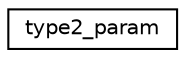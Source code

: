 digraph "Graphical Class Hierarchy"
{
 // LATEX_PDF_SIZE
  edge [fontname="Helvetica",fontsize="10",labelfontname="Helvetica",labelfontsize="10"];
  node [fontname="Helvetica",fontsize="10",shape=record];
  rankdir="LR";
  Node0 [label="type2_param",height=0.2,width=0.4,color="black", fillcolor="white", style="filled",URL="$structtype2__param.html",tooltip=" "];
}
